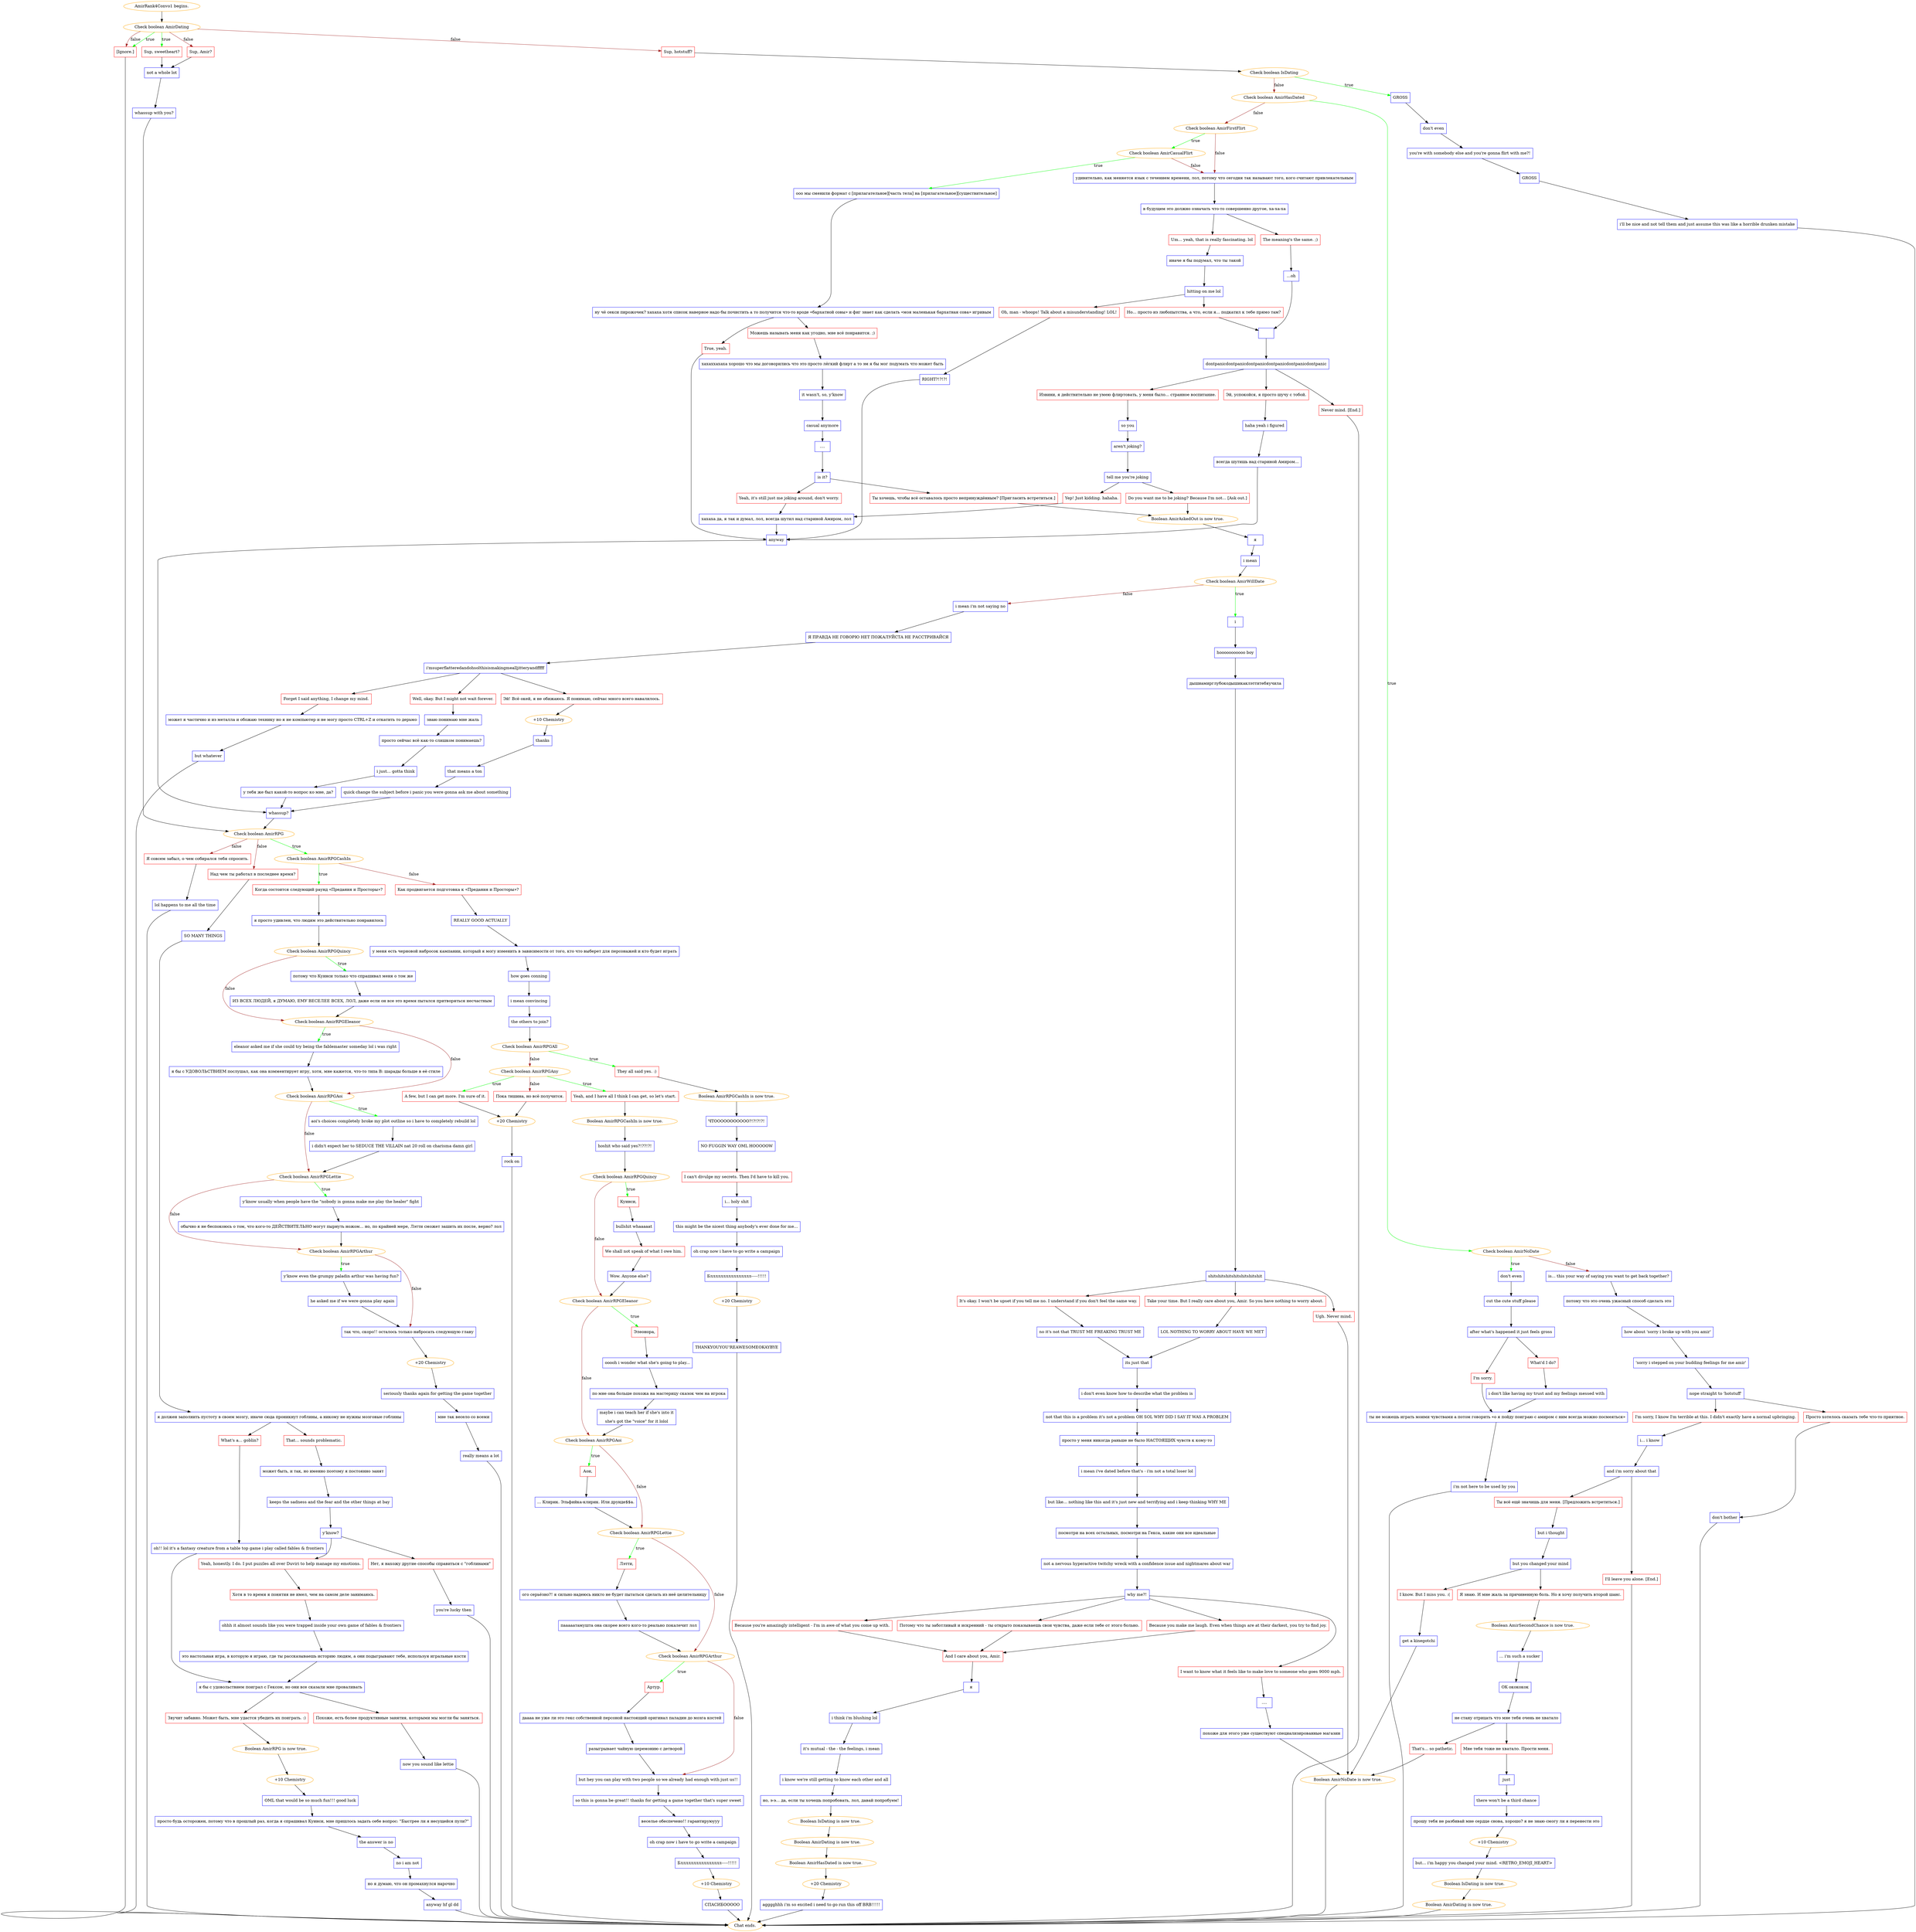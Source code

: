 digraph {
	"AmirRank4Convo1 begins." [color=orange];
		"AmirRank4Convo1 begins." -> j1901439017;
	j1901439017 [label="Check boolean AmirDating",color=orange];
		j1901439017 -> j200513329 [label=true,color=green];
		j1901439017 -> j5866127 [label=true,color=green];
		j1901439017 -> j1860589546 [label=false,color=brown];
		j1901439017 -> j445173500 [label=false,color=brown];
		j1901439017 -> j5866127 [label=false,color=brown];
	j200513329 [label="Sup, sweetheart?",shape=box,color=red];
		j200513329 -> j645428519;
	j5866127 [label="[Ignore.]",shape=box,color=red];
		j5866127 -> "Chat ends.";
	j1860589546 [label="Sup, Amir?",shape=box,color=red];
		j1860589546 -> j645428519;
	j445173500 [label="Sup, hotstuff?",shape=box,color=red];
		j445173500 -> j299105551;
	j645428519 [label="not a whole lot",shape=box,color=blue];
		j645428519 -> j1177309999;
	"Chat ends." [color=orange];
	j299105551 [label="Check boolean IsDating",color=orange];
		j299105551 -> j2112295714 [label=true,color=green];
		j299105551 -> j869690643 [label=false,color=brown];
	j1177309999 [label="whassup with you?",shape=box,color=blue];
		j1177309999 -> j13181005;
	j2112295714 [label="GROSS",shape=box,color=blue];
		j2112295714 -> j194257321;
	j869690643 [label="Check boolean AmirHasDated",color=orange];
		j869690643 -> j1564964587 [label=true,color=green];
		j869690643 -> j427846108 [label=false,color=brown];
	j13181005 [label="Check boolean AmirRPG",color=orange];
		j13181005 -> j3060623829 [label=true,color=green];
		j13181005 -> j235857462 [label=false,color=brown];
		j13181005 -> j1944548803 [label=false,color=brown];
	j194257321 [label="don't even",shape=box,color=blue];
		j194257321 -> j2797419176;
	j1564964587 [label="Check boolean AmirNoDate",color=orange];
		j1564964587 -> j3915100783 [label=true,color=green];
		j1564964587 -> j3835660805 [label=false,color=brown];
	j427846108 [label="Check boolean AmirFirstFlirt",color=orange];
		j427846108 -> j2657990682 [label=true,color=green];
		j427846108 -> j1524265855 [label=false,color=brown];
	j3060623829 [label="Check boolean AmirRPGCashIn",color=orange];
		j3060623829 -> j8590771 [label=true,color=green];
		j3060623829 -> j1888335702 [label=false,color=brown];
	j235857462 [label="Над чем ты работал в последнее время?",shape=box,color=red];
		j235857462 -> j3598573662;
	j1944548803 [label="Я совсем забыл, о чем собирался тебя спросить.",shape=box,color=red];
		j1944548803 -> j2721664034;
	j2797419176 [label="you're with somebody else and you're gonna flirt with me?!",shape=box,color=blue];
		j2797419176 -> j1249264039;
	j3915100783 [label="don't even",shape=box,color=blue];
		j3915100783 -> j535896791;
	j3835660805 [label="is... this your way of saying you want to get back together?",shape=box,color=blue];
		j3835660805 -> j1345350738;
	j2657990682 [label="Check boolean AmirCasualFlirt",color=orange];
		j2657990682 -> j1175105510 [label=true,color=green];
		j2657990682 -> j1524265855 [label=false,color=brown];
	j1524265855 [label="удивительно, как меняется язык с течением времени, лол, потому что сегодня так называют того, кого считают привлекательным",shape=box,color=blue];
		j1524265855 -> j2827438549;
	j8590771 [label="Когда состоится следующий раунд «Предания и Просторы»?",shape=box,color=red];
		j8590771 -> j426189425;
	j1888335702 [label="Как продвигается подготовка к «Предания и Просторы»?",shape=box,color=red];
		j1888335702 -> j1978673304;
	j3598573662 [label="SO MANY THINGS",shape=box,color=blue];
		j3598573662 -> j3676409713;
	j2721664034 [label="lol happens to me all the time",shape=box,color=blue];
		j2721664034 -> "Chat ends.";
	j1249264039 [label="GROSS",shape=box,color=blue];
		j1249264039 -> j1032252534;
	j535896791 [label="cut the cute stuff please",shape=box,color=blue];
		j535896791 -> j4116847876;
	j1345350738 [label="потому что это очень ужасный способ сделать это",shape=box,color=blue];
		j1345350738 -> j4258989166;
	j1175105510 [label="ооо мы сменили формат с [прилагательное][часть тела] на [прилагательное][существительное]",shape=box,color=blue];
		j1175105510 -> j3904801615;
	j2827438549 [label="в будущем это должно означать что-то совершенно другое, ха-ха-ха",shape=box,color=blue];
		j2827438549 -> j102387059;
		j2827438549 -> j469561724;
	j426189425 [label="я просто удивлен, что людям это действительно понравилось",shape=box,color=blue];
		j426189425 -> j39894109;
	j1978673304 [label="REALLY GOOD ACTUALLY",shape=box,color=blue];
		j1978673304 -> j565945171;
	j3676409713 [label="я должен заполнить пустоту в своем мозгу, иначе сюда проникнут гоблины, а никому не нужны мозговые гоблины",shape=box,color=blue];
		j3676409713 -> j1274244337;
		j3676409713 -> j1957472905;
	j1032252534 [label="i'll be nice and not tell them and just assume this was like a horrible drunken mistake",shape=box,color=blue];
		j1032252534 -> "Chat ends.";
	j4116847876 [label="after what's happened it just feels gross",shape=box,color=blue];
		j4116847876 -> j1742397268;
		j4116847876 -> j2485356948;
	j4258989166 [label="how about 'sorry i broke up with you amir'",shape=box,color=blue];
		j4258989166 -> j685230756;
	j3904801615 [label="ну чё секси пирожочек? хахаха хотя список наверное надо бы почистить а то получится что-то вроде «бархатной совы» и фиг знает как сделать «моя маленькая бархатная сова» игривым",shape=box,color=blue];
		j3904801615 -> j2089099743;
		j3904801615 -> j1140248752;
	j102387059 [label="Um... yeah, that is really fascinating. lol",shape=box,color=red];
		j102387059 -> j1034484151;
	j469561724 [label="The meaning's the same. ;)",shape=box,color=red];
		j469561724 -> j242222010;
	j39894109 [label="Check boolean AmirRPGQuincy",color=orange];
		j39894109 -> j953228322 [label=true,color=green];
		j39894109 -> j2519416544 [label=false,color=brown];
	j565945171 [label="у меня есть черновой набросок кампании, который я могу изменить в зависимости от того, кто что выберет для персонажей и кто будет играть",shape=box,color=blue];
		j565945171 -> j1817908950;
	j1274244337 [label="That... sounds problematic.",shape=box,color=red];
		j1274244337 -> j3058761669;
	j1957472905 [label="What's a... goblin?",shape=box,color=red];
		j1957472905 -> j4032726403;
	j1742397268 [label="I'm sorry.",shape=box,color=red];
		j1742397268 -> j379811180;
	j2485356948 [label="What'd I do?",shape=box,color=red];
		j2485356948 -> j1658790970;
	j685230756 [label="'sorry i stepped on your budding feelings for me amir'",shape=box,color=blue];
		j685230756 -> j3354117605;
	j2089099743 [label="Можешь называть меня как угодно, мне всё понравится. ;)",shape=box,color=red];
		j2089099743 -> j607965071;
	j1140248752 [label="True, yeah.",shape=box,color=red];
		j1140248752 -> j1446409795;
	j1034484151 [label="иначе я бы подумал, что ты такой",shape=box,color=blue];
		j1034484151 -> j1842327871;
	j242222010 [label="...oh",shape=box,color=blue];
		j242222010 -> j1637530116;
	j953228322 [label="потому что Куинси только что спрашивал меня о том же",shape=box,color=blue];
		j953228322 -> j3792503278;
	j2519416544 [label="Check boolean AmirRPGEleanor",color=orange];
		j2519416544 -> j2173182352 [label=true,color=green];
		j2519416544 -> j2468658678 [label=false,color=brown];
	j1817908950 [label="how goes conning",shape=box,color=blue];
		j1817908950 -> j1947126153;
	j3058761669 [label="может быть, и так, но именно поэтому я постоянно занят",shape=box,color=blue];
		j3058761669 -> j3270609535;
	j4032726403 [label="oh!! lol it's a fantasy creature from a table top game i play called fables & frontiers",shape=box,color=blue];
		j4032726403 -> j1900124485;
	j379811180 [label="ты не можешь играть моими чувствами а потом говорить «о я пойду поиграю с амиром с ним всегда можно посмеяться»",shape=box,color=blue];
		j379811180 -> j3118144211;
	j1658790970 [label="i don't like having my trust and my feelings messed with",shape=box,color=blue];
		j1658790970 -> j379811180;
	j3354117605 [label="nope straight to 'hotstuff'",shape=box,color=blue];
		j3354117605 -> j3903227946;
		j3354117605 -> j1520561168;
	j607965071 [label="хахаххахаха хорошо что мы договорились что это просто лёгкий флирт а то эм я бы мог подумать что может быть",shape=box,color=blue];
		j607965071 -> j1099783035;
	j1446409795 [label="anyway",shape=box,color=blue];
		j1446409795 -> j1671754260;
	j1842327871 [label="hitting on me lol",shape=box,color=blue];
		j1842327871 -> j2959120083;
		j1842327871 -> j2806288734;
	j1637530116 [label=" ",shape=box,color=blue];
		j1637530116 -> j3604517941;
	j3792503278 [label="ИЗ ВСЕХ ЛЮДЕЙ, я ДУМАЮ, ЕМУ ВЕСЕЛЕЕ ВСЕХ, ЛОЛ, даже если он все это время пытался притворяться несчастным",shape=box,color=blue];
		j3792503278 -> j2519416544;
	j2173182352 [label="eleanor asked me if she could try being the fablemaster someday lol i was right",shape=box,color=blue];
		j2173182352 -> j886814155;
	j2468658678 [label="Check boolean AmirRPGAoi",color=orange];
		j2468658678 -> j2929046721 [label=true,color=green];
		j2468658678 -> j290297768 [label=false,color=brown];
	j1947126153 [label="i mean convincing",shape=box,color=blue];
		j1947126153 -> j1728135214;
	j3270609535 [label="keeps the sadness and the fear and the other things at bay",shape=box,color=blue];
		j3270609535 -> j3405504527;
	j1900124485 [label="я бы с удовольствием поиграл с Гексом, но они все сказали мне проваливать",shape=box,color=blue];
		j1900124485 -> j180080925;
		j1900124485 -> j2333054683;
	j3118144211 [label="i'm not here to be used by you",shape=box,color=blue];
		j3118144211 -> "Chat ends.";
	j3903227946 [label="I'm sorry, I know I'm terrible at this. I didn't exactly have a normal upbringing.",shape=box,color=red];
		j3903227946 -> j154056441;
	j1520561168 [label="Просто хотелось сказать тебе что-то приятное.",shape=box,color=red];
		j1520561168 -> j2653662535;
	j1099783035 [label="it wasn't, so, y'know",shape=box,color=blue];
		j1099783035 -> j1832671396;
	j1671754260 [label="whassup?",shape=box,color=blue];
		j1671754260 -> j13181005;
	j2959120083 [label="Oh, man - whoops! Talk about a misunderstanding! LOL!",shape=box,color=red];
		j2959120083 -> j975407056;
	j2806288734 [label="Но... просто из любопытства, а что, если я... подкатил к тебе прямо там?",shape=box,color=red];
		j2806288734 -> j1637530116;
	j3604517941 [label="dontpanicdontpanicdontpanicdontpanicdontpanicdontpanic",shape=box,color=blue];
		j3604517941 -> j3205231836;
		j3604517941 -> j192228883;
		j3604517941 -> j207691483;
	j886814155 [label="я бы с УДОВОЛЬСТВИЕМ послушал, как она комментирует игру, хотя, мне кажется, что-то типа В: шарады больше в её стиле",shape=box,color=blue];
		j886814155 -> j2468658678;
	j2929046721 [label="aoi's choices completely broke my plot outline so i have to completely rebuild lol",shape=box,color=blue];
		j2929046721 -> j1499359028;
	j290297768 [label="Check boolean AmirRPGLettie",color=orange];
		j290297768 -> j1609480747 [label=true,color=green];
		j290297768 -> j3043779789 [label=false,color=brown];
	j1728135214 [label="the others to join?",shape=box,color=blue];
		j1728135214 -> j2410754749;
	j3405504527 [label="y'know?",shape=box,color=blue];
		j3405504527 -> j2372077227;
		j3405504527 -> j2889947784;
	j180080925 [label="Звучит забавно. Может быть, мне удастся убедить их поиграть. :)",shape=box,color=red];
		j180080925 -> j4148330332;
	j2333054683 [label="Похоже, есть более продуктивные занятия, которыми мы могли бы заняться.",shape=box,color=red];
		j2333054683 -> j3130309541;
	j154056441 [label="i... i know",shape=box,color=blue];
		j154056441 -> j2068528309;
	j2653662535 [label="don't bother",shape=box,color=blue];
		j2653662535 -> "Chat ends.";
	j1832671396 [label="casual anymore",shape=box,color=blue];
		j1832671396 -> j2078873766;
	j975407056 [label="RIGHT?!?!?!",shape=box,color=blue];
		j975407056 -> j1446409795;
	j3205231836 [label="Эй, успокойся, я просто шучу с тобой.",shape=box,color=red];
		j3205231836 -> j2364557736;
	j192228883 [label="Извини, я действительно не умею флиртовать, у меня было... странное воспитание.",shape=box,color=red];
		j192228883 -> j3150705281;
	j207691483 [label="Never mind. [End.]",shape=box,color=red];
		j207691483 -> "Chat ends.";
	j1499359028 [label="i didn't expect her to SEDUCE THE VILLAIN nat 20 roll on charisma damn girl",shape=box,color=blue];
		j1499359028 -> j290297768;
	j1609480747 [label="y'know usually when people have the \"nobody is gonna make me play the healer\" fight",shape=box,color=blue];
		j1609480747 -> j264950952;
	j3043779789 [label="Check boolean AmirRPGArthur",color=orange];
		j3043779789 -> j2294956710 [label=true,color=green];
		j3043779789 -> j2469668867 [label=false,color=brown];
	j2410754749 [label="Check boolean AmirRPGAll",color=orange];
		j2410754749 -> j1505846872 [label=true,color=green];
		j2410754749 -> j4007068273 [label=false,color=brown];
	j2372077227 [label="Yeah, honestly. I do. I put puzzles all over Duviri to help manage my emotions.",shape=box,color=red];
		j2372077227 -> j1265376694;
	j2889947784 [label="Нет, я нахожу другие способы справиться с \"гоблинами\"",shape=box,color=red];
		j2889947784 -> j423112273;
	j4148330332 [label="Boolean AmirRPG is now true.",color=orange];
		j4148330332 -> j3580019264;
	j3130309541 [label="now you sound like lettie",shape=box,color=blue];
		j3130309541 -> "Chat ends.";
	j2068528309 [label="and i'm sorry about that",shape=box,color=blue];
		j2068528309 -> j750290828;
		j2068528309 -> j3440731744;
	j2078873766 [label="....",shape=box,color=blue];
		j2078873766 -> j3974655854;
	j2364557736 [label="haha yeah i figured",shape=box,color=blue];
		j2364557736 -> j1429972229;
	j3150705281 [label="so you",shape=box,color=blue];
		j3150705281 -> j996686464;
	j264950952 [label="обычно я не беспокоюсь о том, что кого-то ДЕЙСТВИТЕЛЬНО могут пырнуть ножом... но, по крайней мере, Лэтти сможет зашить их после, верно? лол",shape=box,color=blue];
		j264950952 -> j3043779789;
	j2294956710 [label="y'know even the grumpy paladin arthur was having fun?",shape=box,color=blue];
		j2294956710 -> j2788564996;
	j2469668867 [label="так что, скоро!! осталось только набросать следующую главу",shape=box,color=blue];
		j2469668867 -> j1480321008;
	j1505846872 [label="They all said yes. :)",shape=box,color=red];
		j1505846872 -> j1701357685;
	j4007068273 [label="Check boolean AmirRPGAny",color=orange];
		j4007068273 -> j777728987 [label=true,color=green];
		j4007068273 -> j1891677324 [label=true,color=green];
		j4007068273 -> j266696808 [label=false,color=brown];
	j1265376694 [label="Хотя в то время я понятия не имел, чем на самом деле занимаюсь.",shape=box,color=red];
		j1265376694 -> j2933583760;
	j423112273 [label="you're lucky then",shape=box,color=blue];
		j423112273 -> "Chat ends.";
	j3580019264 [label="+10 Chemistry",color=orange];
		j3580019264 -> j1612265174;
	j750290828 [label="Ты всё ещё значишь для меня. [Предложить встретиться.]",shape=box,color=red];
		j750290828 -> j241905206;
	j3440731744 [label="I'll leave you alone. [End.]",shape=box,color=red];
		j3440731744 -> "Chat ends.";
	j3974655854 [label="is it?",shape=box,color=blue];
		j3974655854 -> j337400052;
		j3974655854 -> j506433629;
	j1429972229 [label="всегда шутишь над стариной Амиром...",shape=box,color=blue];
		j1429972229 -> j1446409795;
	j996686464 [label="aren't joking?",shape=box,color=blue];
		j996686464 -> j2562709491;
	j2788564996 [label="he asked me if we were gonna play again",shape=box,color=blue];
		j2788564996 -> j2469668867;
	j1480321008 [label="+20 Chemistry",color=orange];
		j1480321008 -> j4036400898;
	j1701357685 [label="Boolean AmirRPGCashIn is now true.",color=orange];
		j1701357685 -> j3835004717;
	j777728987 [label="Yeah, and I have all I think I can get, so let's start.",shape=box,color=red];
		j777728987 -> j596157381;
	j1891677324 [label="A few, but I can get more. I'm sure of it.",shape=box,color=red];
		j1891677324 -> j1877144772;
	j266696808 [label="Пока тишина, но всё получится.",shape=box,color=red];
		j266696808 -> j1877144772;
	j2933583760 [label="ohhh it almost sounds like you were trapped inside your own game of fables & frontiers",shape=box,color=blue];
		j2933583760 -> j249415343;
	j1612265174 [label="OML that would be so much fun!!! good luck",shape=box,color=blue];
		j1612265174 -> j907316405;
	j241905206 [label="but i thought",shape=box,color=blue];
		j241905206 -> j458561506;
	j337400052 [label="Ты хочешь, чтобы всё оставалось просто непринуждённым? [Пригласить встретиться.]",shape=box,color=red];
		j337400052 -> j1473943330;
	j506433629 [label="Yeah, it's still just me joking around, don't worry.",shape=box,color=red];
		j506433629 -> j1345460355;
	j2562709491 [label="tell me you're joking",shape=box,color=blue];
		j2562709491 -> j3262684059;
		j2562709491 -> j1849966413;
	j4036400898 [label="seriously thanks again for getting the game together",shape=box,color=blue];
		j4036400898 -> j3431296269;
	j3835004717 [label="ЧТООООООООООО?!?!?!?!",shape=box,color=blue];
		j3835004717 -> j1302137318;
	j596157381 [label="Boolean AmirRPGCashIn is now true.",color=orange];
		j596157381 -> j1327976302;
	j1877144772 [label="+20 Chemistry",color=orange];
		j1877144772 -> j1864247576;
	j249415343 [label="это настольная игра, в которую я играю, где ты рассказываешь историю людям, а они подыгрывают тебе, используя игральные кости",shape=box,color=blue];
		j249415343 -> j1900124485;
	j907316405 [label="просто будь осторожен, потому что в прошлый раз, когда я спрашивал Куинси, мне пришлось задать себе вопрос: \"Быстрее ли я несущейся пули?\"",shape=box,color=blue];
		j907316405 -> j1174603535;
	j458561506 [label="but you changed your mind",shape=box,color=blue];
		j458561506 -> j1831163842;
		j458561506 -> j1953892817;
	j1473943330 [label="Boolean AmirAskedOut is now true.",color=orange];
		j1473943330 -> j3368793281;
	j1345460355 [label="хахаха да, я так и думал, лол, всегда шутил над стариной Амиром, лол",shape=box,color=blue];
		j1345460355 -> j1446409795;
	j3262684059 [label="Do you want me to be joking? Because I'm not... [Ask out.]",shape=box,color=red];
		j3262684059 -> j1473943330;
	j1849966413 [label="Yep! Just kidding. hahaha.",shape=box,color=red];
		j1849966413 -> j1345460355;
	j3431296269 [label="мне так весело со всеми",shape=box,color=blue];
		j3431296269 -> j2570610286;
	j1302137318 [label="NO FUGGIN WAY OML HOOOOOW",shape=box,color=blue];
		j1302137318 -> j470361598;
	j1327976302 [label="hoshit who said yes?!??!?!",shape=box,color=blue];
		j1327976302 -> j1892846008;
	j1864247576 [label="rock on",shape=box,color=blue];
		j1864247576 -> "Chat ends.";
	j1174603535 [label="the answer is no",shape=box,color=blue];
		j1174603535 -> j2658142696;
	j1831163842 [label="I know. But I miss you. :(",shape=box,color=red];
		j1831163842 -> j3747649747;
	j1953892817 [label="Я знаю. И мне жаль за причиненную боль. Но я хочу получить второй шанс.",shape=box,color=red];
		j1953892817 -> j4230926825;
	j3368793281 [label="я",shape=box,color=blue];
		j3368793281 -> j990325212;
	j2570610286 [label="really means a lot",shape=box,color=blue];
		j2570610286 -> "Chat ends.";
	j470361598 [label="I can't divulge my secrets. Then I'd have to kill you.",shape=box,color=red];
		j470361598 -> j3545704201;
	j1892846008 [label="Check boolean AmirRPGQuincy",color=orange];
		j1892846008 -> j3968584652 [label=true,color=green];
		j1892846008 -> j3259202448 [label=false,color=brown];
	j2658142696 [label="no i am not",shape=box,color=blue];
		j2658142696 -> j187721619;
	j3747649747 [label="get a kinegotchi",shape=box,color=blue];
		j3747649747 -> j2322051913;
	j4230926825 [label="Boolean AmirSecondChance is now true.",color=orange];
		j4230926825 -> j2936965407;
	j990325212 [label="i mean",shape=box,color=blue];
		j990325212 -> j1477186602;
	j3545704201 [label="i... holy shit",shape=box,color=blue];
		j3545704201 -> j134898831;
	j3968584652 [label="Куинси,",shape=box,color=red];
		j3968584652 -> j283583379;
	j3259202448 [label="Check boolean AmirRPGEleanor",color=orange];
		j3259202448 -> j4115228448 [label=true,color=green];
		j3259202448 -> j1611217381 [label=false,color=brown];
	j187721619 [label="но я думаю, что он промахнулся нарочно",shape=box,color=blue];
		j187721619 -> j2121196655;
	j2322051913 [label="Boolean AmirNoDate is now true.",color=orange];
		j2322051913 -> "Chat ends.";
	j2936965407 [label="... i'm such a sucker",shape=box,color=blue];
		j2936965407 -> j2759170564;
	j1477186602 [label="Check boolean AmirWillDate",color=orange];
		j1477186602 -> j1668797406 [label=true,color=green];
		j1477186602 -> j4126092097 [label=false,color=brown];
	j134898831 [label="this might be the nicest thing anybody's ever done for me...",shape=box,color=blue];
		j134898831 -> j3829397663;
	j283583379 [label="bullshit whaaaaat",shape=box,color=blue];
		j283583379 -> j511135043;
	j4115228448 [label="Элеонора,",shape=box,color=red];
		j4115228448 -> j488826428;
	j1611217381 [label="Check boolean AmirRPGAoi",color=orange];
		j1611217381 -> j4005218816 [label=true,color=green];
		j1611217381 -> j2067107230 [label=false,color=brown];
	j2121196655 [label="anyway hf gl dd",shape=box,color=blue];
		j2121196655 -> "Chat ends.";
	j2759170564 [label="ОК окококок",shape=box,color=blue];
		j2759170564 -> j2096824559;
	j1668797406 [label="i",shape=box,color=blue];
		j1668797406 -> j3443790073;
	j4126092097 [label="i mean i'm not saying no",shape=box,color=blue];
		j4126092097 -> j4143007059;
	j3829397663 [label="oh crap now i have to go write a campaign",shape=box,color=blue];
		j3829397663 -> j1264831018;
	j511135043 [label="We shall not speak of what I owe him.",shape=box,color=red];
		j511135043 -> j1317635296;
	j488826428 [label="ooooh i wonder what she's going to play...",shape=box,color=blue];
		j488826428 -> j2860668358;
	j4005218816 [label="Аои,",shape=box,color=red];
		j4005218816 -> j4059607106;
	j2067107230 [label="Check boolean AmirRPGLettie",color=orange];
		j2067107230 -> j2823232028 [label=true,color=green];
		j2067107230 -> j241471578 [label=false,color=brown];
	j2096824559 [label="не стану отрицать что мне тебя очень не хватало",shape=box,color=blue];
		j2096824559 -> j2495862234;
		j2096824559 -> j1727576798;
	j3443790073 [label="hooooooooooo boy",shape=box,color=blue];
		j3443790073 -> j1837480133;
	j4143007059 [label="Я ПРАВДА НЕ ГОВОРЮ НЕТ ПОЖАЛУЙСТА НЕ РАССТРИВАЙСЯ",shape=box,color=blue];
		j4143007059 -> j410314086;
	j1264831018 [label="Блллллллллллллллл-----!!!!!",shape=box,color=blue];
		j1264831018 -> j2799567645;
	j1317635296 [label="Wow. Anyone else?",shape=box,color=blue];
		j1317635296 -> j3259202448;
	j2860668358 [label="по мне она больше похожа на мастерицу сказок чем на игрока",shape=box,color=blue];
		j2860668358 -> j3369205207;
	j4059607106 [label="... Клирик. Эльфийка-клирик. Или друиде$$а.",shape=box,color=blue];
		j4059607106 -> j2067107230;
	j2823232028 [label="Лэтти,",shape=box,color=red];
		j2823232028 -> j4070095639;
	j241471578 [label="Check boolean AmirRPGArthur",color=orange];
		j241471578 -> j1020064650 [label=true,color=green];
		j241471578 -> j1037785040 [label=false,color=brown];
	j2495862234 [label="Мне тебя тоже не хватало. Прости меня.",shape=box,color=red];
		j2495862234 -> j3113302956;
	j1727576798 [label="That's... so pathetic.",shape=box,color=red];
		j1727576798 -> j2322051913;
	j1837480133 [label="дышиамирглубокодышикаклэттитебяучила",shape=box,color=blue];
		j1837480133 -> j3286514070;
	j410314086 [label="i'msuperflatteredandohsolthisismakingmealljitteryandfffff",shape=box,color=blue];
		j410314086 -> j653294921;
		j410314086 -> j3112551177;
		j410314086 -> j3621742795;
	j2799567645 [label="+20 Chemistry",color=orange];
		j2799567645 -> j2811051349;
	j3369205207 [label="maybe i can teach her if she's into it
she's got the \"voice\" for it lolol",shape=box,color=blue];
		j3369205207 -> j1611217381;
	j4070095639 [label="ого серьёзно?! я сильно надеюсь никто не будет пытаться сделать из неё целительницу",shape=box,color=blue];
		j4070095639 -> j2775837784;
	j1020064650 [label="Артур.",shape=box,color=red];
		j1020064650 -> j2538519466;
	j1037785040 [label="but hey you can play with two people so we already had enough with just us!!",shape=box,color=blue];
		j1037785040 -> j3621883709;
	j3113302956 [label="just",shape=box,color=blue];
		j3113302956 -> j1841929556;
	j3286514070 [label="shitshitshitshitshitshitshit",shape=box,color=blue];
		j3286514070 -> j3662499589;
		j3286514070 -> j129807948;
		j3286514070 -> j2218609672;
	j653294921 [label="Эй! Всё окей, я не обижаюсь. Я понимаю, сейчас много всего навалилось.",shape=box,color=red];
		j653294921 -> j3841498729;
	j3112551177 [label="Well, okay. But I might not wait forever.",shape=box,color=red];
		j3112551177 -> j3688943713;
	j3621742795 [label="Forget I said anything, I change my mind.",shape=box,color=red];
		j3621742795 -> j1038576985;
	j2811051349 [label="THANKYOUYOU'REAWESOMEOKAYBYE",shape=box,color=blue];
		j2811051349 -> "Chat ends.";
	j2775837784 [label="пааааатамушта она скорее всего кого-то реально покалечит лол",shape=box,color=blue];
		j2775837784 -> j241471578;
	j2538519466 [label="даааа не уже ли это гекс собственной персоной настоящий оригинал паладин до мозга костей",shape=box,color=blue];
		j2538519466 -> j3853465932;
	j3621883709 [label="so this is gonna be great!! thanks for getting a game together that's super sweet",shape=box,color=blue];
		j3621883709 -> j3801722279;
	j1841929556 [label="there won't be a third chance",shape=box,color=blue];
		j1841929556 -> j2889495172;
	j3662499589 [label="Ugh. Never mind.",shape=box,color=red];
		j3662499589 -> j2322051913;
	j129807948 [label="Take your time. But I really care about you, Amir. So you have nothing to worry about.",shape=box,color=red];
		j129807948 -> j2077056104;
	j2218609672 [label="It's okay. I won't be upset if you tell me no. I understand if you don't feel the same way.",shape=box,color=red];
		j2218609672 -> j1626383559;
	j3841498729 [label="+10 Chemistry",color=orange];
		j3841498729 -> j2868668691;
	j3688943713 [label="знаю понимаю мне жаль",shape=box,color=blue];
		j3688943713 -> j3864517550;
	j1038576985 [label="может я частично и из металла и обожаю технику но я не компьютер и не могу просто CTRL+Z и откатить то дерьмо",shape=box,color=blue];
		j1038576985 -> j4102112827;
	j3853465932 [label="разыгрывает чайную церемонию с детворой",shape=box,color=blue];
		j3853465932 -> j1037785040;
	j3801722279 [label="веселье обеспечено!! гарантируюууу",shape=box,color=blue];
		j3801722279 -> j1932934489;
	j2889495172 [label="прошу тебя не разбивай мне сердце снова, хорошо? я не знаю смогу ли я перенести это",shape=box,color=blue];
		j2889495172 -> j657831178;
	j2077056104 [label="LOL NOTHING TO WORRY ABOUT HAVE WE MET",shape=box,color=blue];
		j2077056104 -> j1039597629;
	j1626383559 [label="no it's not that TRUST ME FREAKING TRUST ME",shape=box,color=blue];
		j1626383559 -> j1039597629;
	j2868668691 [label="thanks",shape=box,color=blue];
		j2868668691 -> j3530070256;
	j3864517550 [label="просто сейчас всё как-то слишком понимаешь?",shape=box,color=blue];
		j3864517550 -> j3501432561;
	j4102112827 [label="but whatever",shape=box,color=blue];
		j4102112827 -> "Chat ends.";
	j1932934489 [label="oh crap now i have to go write a campaign",shape=box,color=blue];
		j1932934489 -> j3158410019;
	j657831178 [label="+10 Chemistry",color=orange];
		j657831178 -> j747132045;
	j1039597629 [label="its just that",shape=box,color=blue];
		j1039597629 -> j3600410682;
	j3530070256 [label="that means a ton",shape=box,color=blue];
		j3530070256 -> j3178533212;
	j3501432561 [label="i just... gotta think",shape=box,color=blue];
		j3501432561 -> j2841385205;
	j3158410019 [label="Блллллллллллллллл-----!!!!!",shape=box,color=blue];
		j3158410019 -> j3154594745;
	j747132045 [label="but... i'm happy you changed your mind. <RETRO_EMOJI_HEART>",shape=box,color=blue];
		j747132045 -> j855872083;
	j3600410682 [label="i don't even know how to describe what the problem is",shape=box,color=blue];
		j3600410682 -> j2319183305;
	j3178533212 [label="quick change the subject before i panic you were gonna ask me about something",shape=box,color=blue];
		j3178533212 -> j1671754260;
	j2841385205 [label="у тебя же был какой-то вопрос ко мне, да?",shape=box,color=blue];
		j2841385205 -> j1671754260;
	j3154594745 [label="+10 Chemistry",color=orange];
		j3154594745 -> j1446792755;
	j855872083 [label="Boolean IsDating is now true.",color=orange];
		j855872083 -> j3208739917;
	j2319183305 [label="not that this is a problem it's not a problem OH SOL WHY DID I SAY IT WAS A PROBLEM",shape=box,color=blue];
		j2319183305 -> j866630815;
	j1446792755 [label="СПАСИБООООО",shape=box,color=blue];
		j1446792755 -> "Chat ends.";
	j3208739917 [label="Boolean AmirDating is now true.",color=orange];
		j3208739917 -> "Chat ends.";
	j866630815 [label="просто у меня никогда раньше не было НАСТОЯЩИХ чувств к кому-то",shape=box,color=blue];
		j866630815 -> j1585069071;
	j1585069071 [label="i mean i've dated before that's - i'm not a total loser lol",shape=box,color=blue];
		j1585069071 -> j1665738349;
	j1665738349 [label="but like... nothing like this and it's just new and terrifying and i keep thinking WHY ME",shape=box,color=blue];
		j1665738349 -> j651490688;
	j651490688 [label="посмотри на всех остальных, посмотри на Гекса, какие они все идеальные",shape=box,color=blue];
		j651490688 -> j696159511;
	j696159511 [label="not a nervous hyperactive twitchy wreck with a confidence issue and nightmares about war",shape=box,color=blue];
		j696159511 -> j2101056116;
	j2101056116 [label="why me?!",shape=box,color=blue];
		j2101056116 -> j3922417407;
		j2101056116 -> j3263709929;
		j2101056116 -> j1962655813;
		j2101056116 -> j3303937331;
	j3922417407 [label="Because you're amazingly intelligent - I'm in awe of what you come up with.",shape=box,color=red];
		j3922417407 -> j1898147568;
	j3263709929 [label="Потому что ты заботливый и искренний - ты открыто показываешь свои чувства, даже если тебе от этого больно.",shape=box,color=red];
		j3263709929 -> j1898147568;
	j1962655813 [label="Because you make me laugh. Even when things are at their darkest, you try to find joy.",shape=box,color=red];
		j1962655813 -> j1898147568;
	j3303937331 [label="I want to know what it feels like to make love to someone who goes 9000 mph.",shape=box,color=red];
		j3303937331 -> j109300195;
	j1898147568 [label="And I care about you, Amir.",shape=box,color=red];
		j1898147568 -> j1508234122;
	j109300195 [label="....",shape=box,color=blue];
		j109300195 -> j4179384489;
	j1508234122 [label="я",shape=box,color=blue];
		j1508234122 -> j1156028623;
	j4179384489 [label="похоже для этого уже существуют специализированные магазин",shape=box,color=blue];
		j4179384489 -> j2322051913;
	j1156028623 [label="i think i'm blushing lol",shape=box,color=blue];
		j1156028623 -> j1195698507;
	j1195698507 [label="it's mutual - the - the feelings, i mean",shape=box,color=blue];
		j1195698507 -> j3275213776;
	j3275213776 [label="i know we're still getting to know each other and all",shape=box,color=blue];
		j3275213776 -> j433756136;
	j433756136 [label="но, э-э... да, если ты хочешь попробовать, лол, давай попробуем!",shape=box,color=blue];
		j433756136 -> j303936370;
	j303936370 [label="Boolean IsDating is now true.",color=orange];
		j303936370 -> j1290652977;
	j1290652977 [label="Boolean AmirDating is now true.",color=orange];
		j1290652977 -> j273819490;
	j273819490 [label="Boolean AmirHasDated is now true.",color=orange];
		j273819490 -> j1022092791;
	j1022092791 [label="+20 Chemistry",color=orange];
		j1022092791 -> j3405963588;
	j3405963588 [label="agggghhh i'm so excited i need to go run this off BRB!!!!!",shape=box,color=blue];
		j3405963588 -> "Chat ends.";
}